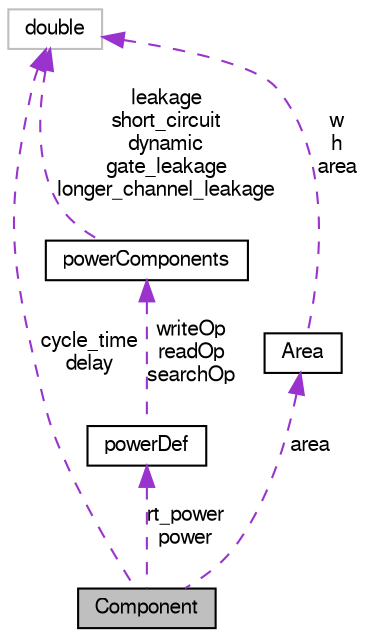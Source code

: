 digraph G
{
  bgcolor="transparent";
  edge [fontname="FreeSans",fontsize="10",labelfontname="FreeSans",labelfontsize="10"];
  node [fontname="FreeSans",fontsize="10",shape=record];
  Node1 [label="Component",height=0.2,width=0.4,color="black", fillcolor="grey75", style="filled" fontcolor="black"];
  Node2 -> Node1 [dir=back,color="darkorchid3",fontsize="10",style="dashed",label="cycle_time\ndelay",fontname="FreeSans"];
  Node2 [label="double",height=0.2,width=0.4,color="grey75"];
  Node3 -> Node1 [dir=back,color="darkorchid3",fontsize="10",style="dashed",label="rt_power\npower",fontname="FreeSans"];
  Node3 [label="powerDef",height=0.2,width=0.4,color="black",URL="$classpowerDef.html"];
  Node4 -> Node3 [dir=back,color="darkorchid3",fontsize="10",style="dashed",label="writeOp\nreadOp\nsearchOp",fontname="FreeSans"];
  Node4 [label="powerComponents",height=0.2,width=0.4,color="black",URL="$classpowerComponents.html"];
  Node2 -> Node4 [dir=back,color="darkorchid3",fontsize="10",style="dashed",label="leakage\nshort_circuit\ndynamic\ngate_leakage\nlonger_channel_leakage",fontname="FreeSans"];
  Node5 -> Node1 [dir=back,color="darkorchid3",fontsize="10",style="dashed",label="area",fontname="FreeSans"];
  Node5 [label="Area",height=0.2,width=0.4,color="black",URL="$classArea.html"];
  Node2 -> Node5 [dir=back,color="darkorchid3",fontsize="10",style="dashed",label="w\nh\narea",fontname="FreeSans"];
}
